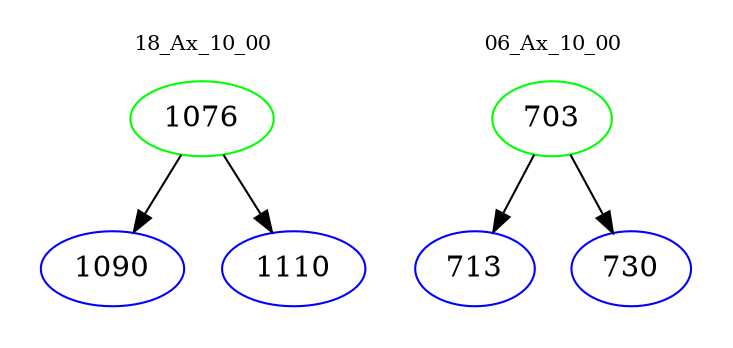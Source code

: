 digraph{
subgraph cluster_0 {
color = white
label = "18_Ax_10_00";
fontsize=10;
T0_1076 [label="1076", color="green"]
T0_1076 -> T0_1090 [color="black"]
T0_1090 [label="1090", color="blue"]
T0_1076 -> T0_1110 [color="black"]
T0_1110 [label="1110", color="blue"]
}
subgraph cluster_1 {
color = white
label = "06_Ax_10_00";
fontsize=10;
T1_703 [label="703", color="green"]
T1_703 -> T1_713 [color="black"]
T1_713 [label="713", color="blue"]
T1_703 -> T1_730 [color="black"]
T1_730 [label="730", color="blue"]
}
}
